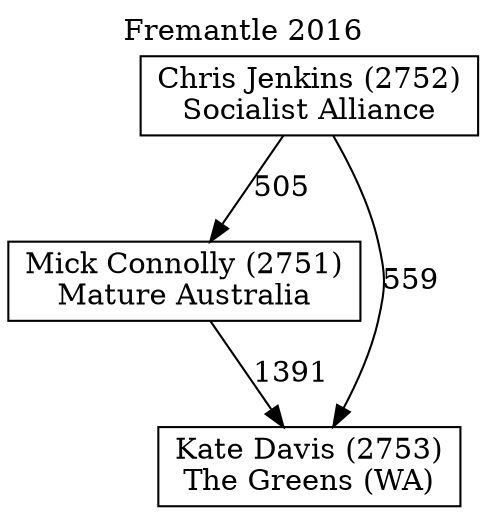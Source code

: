// House preference flow
digraph "Kate Davis (2753)_Fremantle_2016" {
	graph [label="Fremantle 2016" labelloc=t mclimit=10]
	node [shape=box]
	"Mick Connolly (2751)" [label="Mick Connolly (2751)
Mature Australia"]
	"Kate Davis (2753)" [label="Kate Davis (2753)
The Greens (WA)"]
	"Chris Jenkins (2752)" [label="Chris Jenkins (2752)
Socialist Alliance"]
	"Chris Jenkins (2752)" -> "Kate Davis (2753)" [label=559]
	"Chris Jenkins (2752)" -> "Mick Connolly (2751)" [label=505]
	"Mick Connolly (2751)" -> "Kate Davis (2753)" [label=1391]
}
